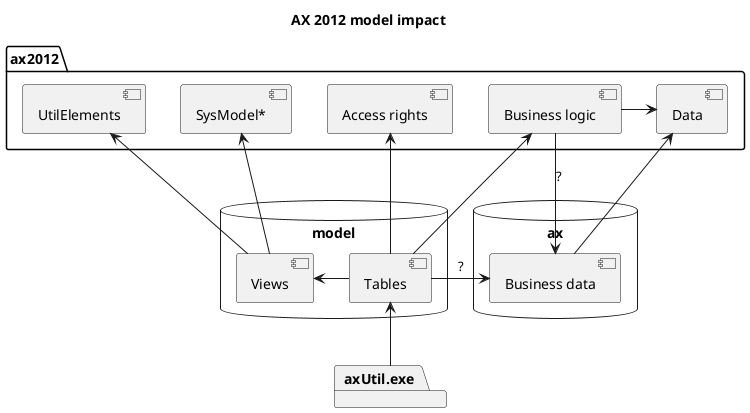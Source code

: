 ' влияние модели из базы данных моделей на приложение ax2012
' актуальная версия файла: https://github.com/mazzy-ax/ax2012-model-erd/model-forwarding.plantuml
' получить графическое представление диаграммы: https://plantuml.com/class-diagram

@startuml ax2012-model-impact

title AX 2012 model impact

database ax {
  [Business data]
}

database model {
  [Views]
  [Tables]
}

package ax2012 {
  [Data]
  [Business logic]
  [Access rights]
  [SysModel*]
  [UtilElements]
}

package axUtil.exe  {

}

[Tables] -right-> [Views]
[Tables] -right-> [Business logic]
[Tables] -right-> [Business data] : ?
[Tables] -up-> [Access rights]
[Tables] <-- axUtil.exe
[Views] -up-> [SysModel*]
[Views] -up-> [UtilElements]
[Business data] -up-> [Data]
[Business logic] -right-> [Data]
[Business logic] --> [Business data] : ?

@enduml